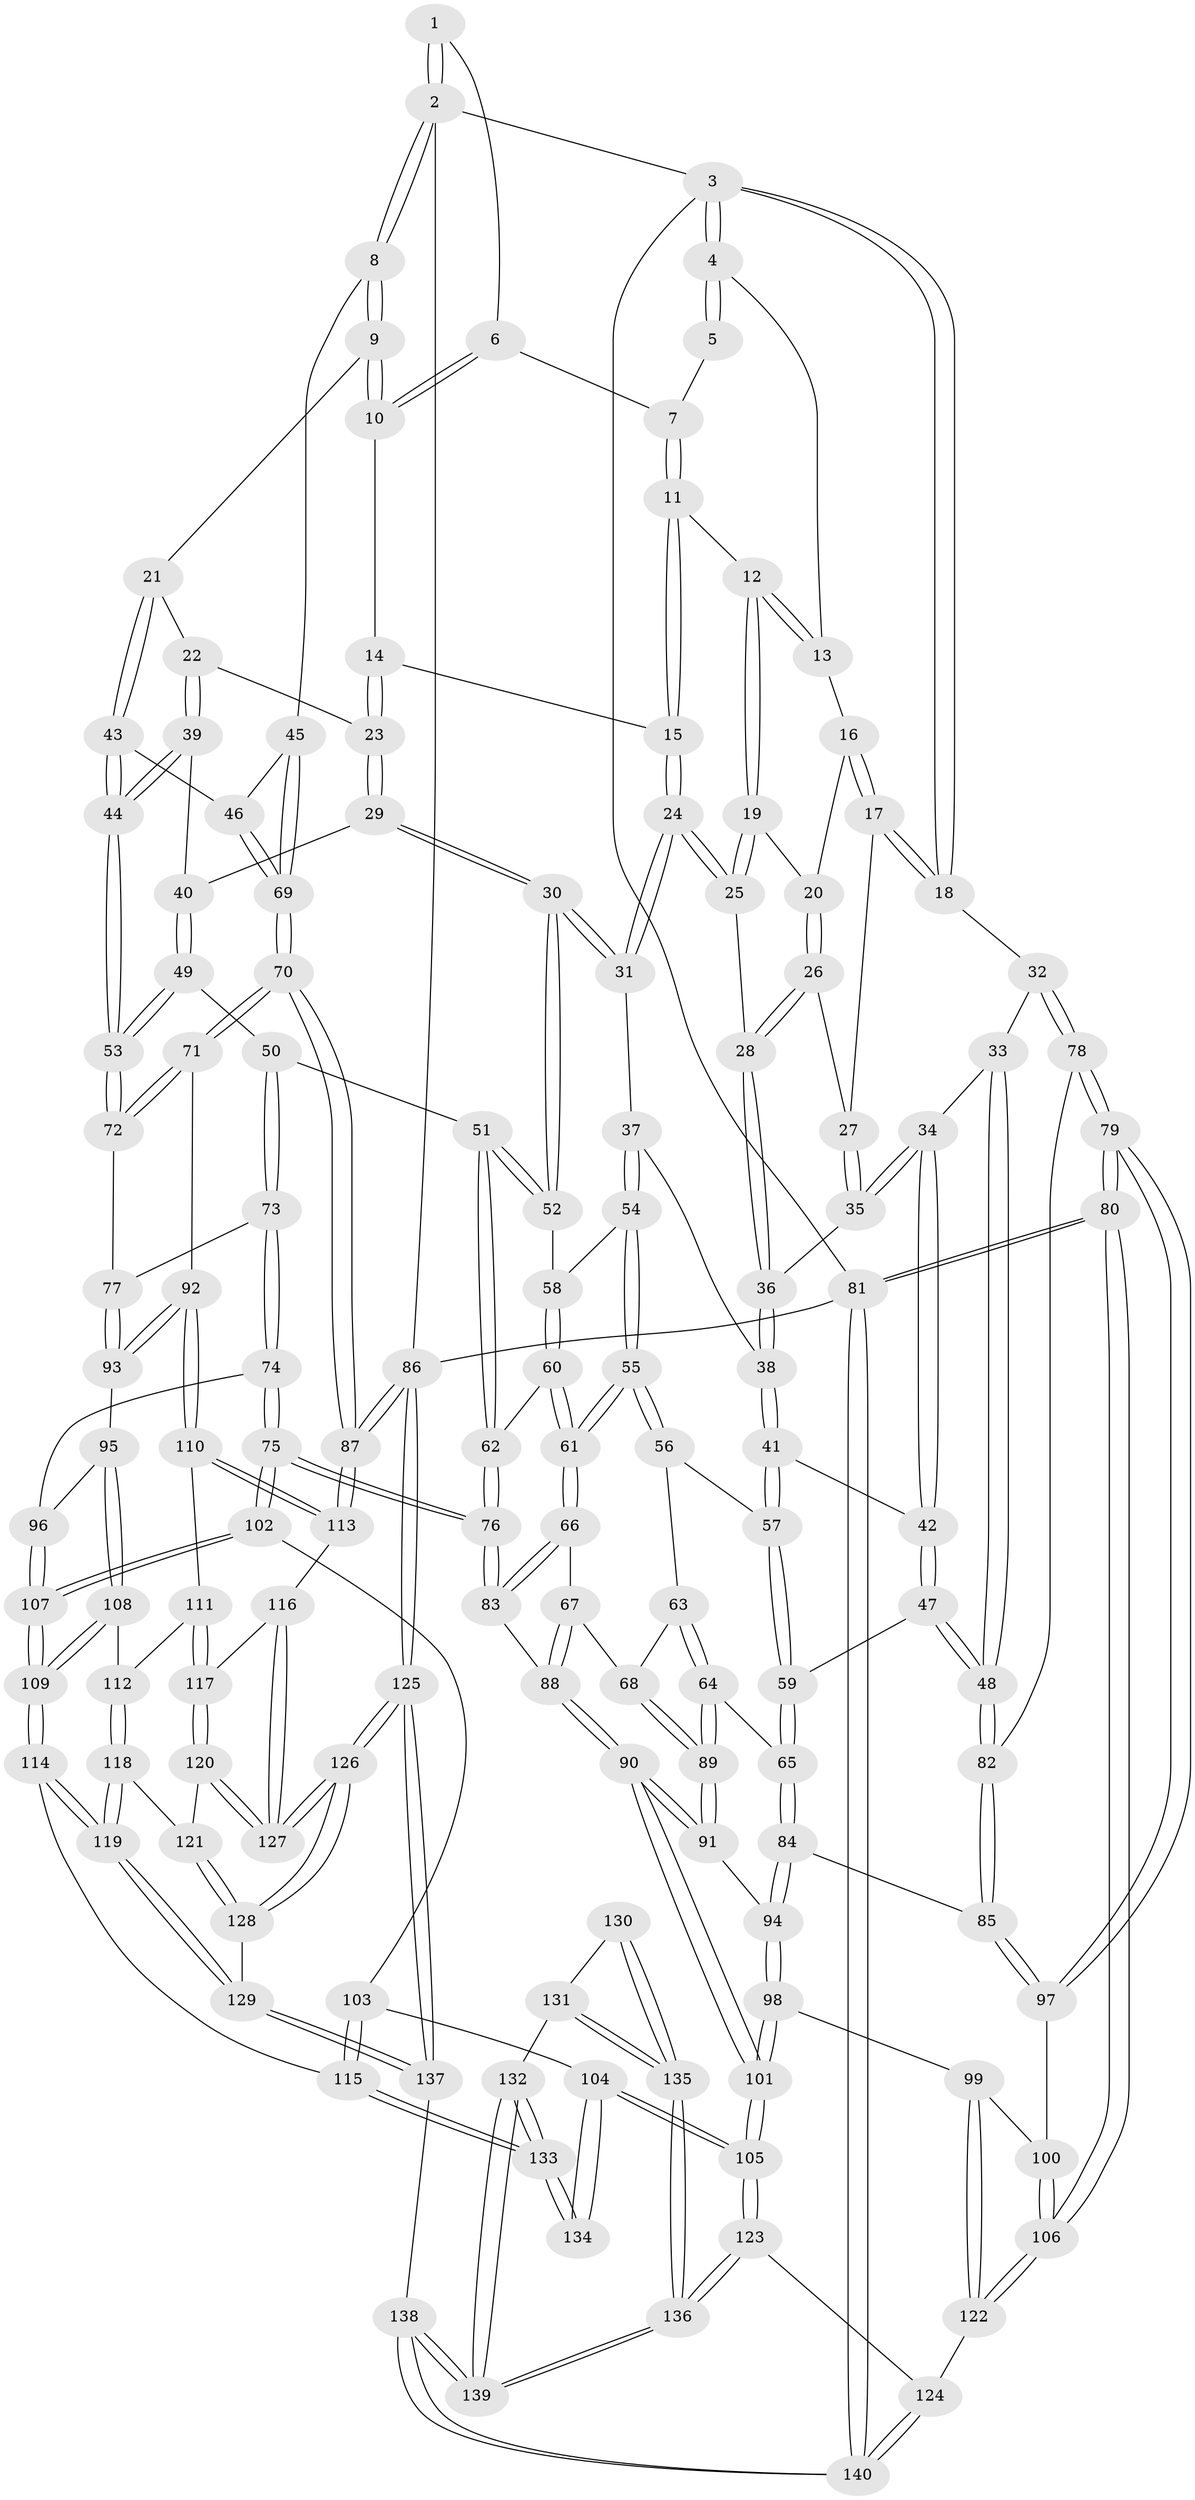 // Generated by graph-tools (version 1.1) at 2025/11/02/27/25 16:11:58]
// undirected, 140 vertices, 347 edges
graph export_dot {
graph [start="1"]
  node [color=gray90,style=filled];
  1 [pos="+0.7007094146967945+0"];
  2 [pos="+1+0"];
  3 [pos="+0+0"];
  4 [pos="+0.2947287912976756+0"];
  5 [pos="+0.5037677203283115+0"];
  6 [pos="+0.6777998003139591+0"];
  7 [pos="+0.5636486597849556+0.056208642788176756"];
  8 [pos="+1+0"];
  9 [pos="+0.8920253241115766+0.14179128802723318"];
  10 [pos="+0.693391247450347+0.10887470315139433"];
  11 [pos="+0.5512395280496113+0.11661591520649801"];
  12 [pos="+0.4962130518371529+0.10200088215723284"];
  13 [pos="+0.2976453586189952+0"];
  14 [pos="+0.6863759525016577+0.11352594945309104"];
  15 [pos="+0.5589255917007316+0.12392352868599422"];
  16 [pos="+0.2922278944167838+0"];
  17 [pos="+0.2368007003945663+0.08633247605703606"];
  18 [pos="+0+0.008976068449062314"];
  19 [pos="+0.4377731761891691+0.1801814087035382"];
  20 [pos="+0.42206296791169573+0.1809318061470801"];
  21 [pos="+0.8298442117248411+0.25549268308304124"];
  22 [pos="+0.8009502281869358+0.2599856249555853"];
  23 [pos="+0.6726857516282115+0.24272988622608685"];
  24 [pos="+0.5459726146179796+0.2833050469776201"];
  25 [pos="+0.4901732530204069+0.25989585906879636"];
  26 [pos="+0.41216573772548915+0.18717650707463082"];
  27 [pos="+0.23151345787667774+0.11625937956228498"];
  28 [pos="+0.3656549585565037+0.26410941016028694"];
  29 [pos="+0.6128503033532279+0.29743321901767206"];
  30 [pos="+0.5585903924312876+0.2980228734411716"];
  31 [pos="+0.5475707728827052+0.2862688852211548"];
  32 [pos="+0+0.16522491645220047"];
  33 [pos="+0.1665236266622411+0.22409931970379568"];
  34 [pos="+0.1904314182896882+0.2118083908455974"];
  35 [pos="+0.21097165395642262+0.1901755846816559"];
  36 [pos="+0.3570480512406724+0.2679727065057021"];
  37 [pos="+0.39529599716837743+0.3525363688384301"];
  38 [pos="+0.3697401395825819+0.3350858096557064"];
  39 [pos="+0.703097772623964+0.33185894559949464"];
  40 [pos="+0.654593713502329+0.33034419812679433"];
  41 [pos="+0.2949145807768523+0.39539375809568533"];
  42 [pos="+0.26933710498195734+0.38080566577080593"];
  43 [pos="+0.8431187021205526+0.40426683000162605"];
  44 [pos="+0.8276708815761638+0.4359662255517244"];
  45 [pos="+1+0.17011564657147552"];
  46 [pos="+0.9043034401327017+0.3877066271828867"];
  47 [pos="+0.13765249795528903+0.45246163823676055"];
  48 [pos="+0.09205180047156242+0.4399527800361963"];
  49 [pos="+0.6833663719402284+0.42607424297896124"];
  50 [pos="+0.6215960084771815+0.46647575539139624"];
  51 [pos="+0.5621863730018634+0.4180516453696878"];
  52 [pos="+0.5471376878304092+0.35332136501804645"];
  53 [pos="+0.8226075174042711+0.455476424835021"];
  54 [pos="+0.4188990702754036+0.4059997316872863"];
  55 [pos="+0.35161072168258095+0.4627539467480435"];
  56 [pos="+0.30930134863745096+0.43686736414967914"];
  57 [pos="+0.3063218678646736+0.43327255912764934"];
  58 [pos="+0.4397631879362703+0.41396074655326376"];
  59 [pos="+0.19112417150689867+0.4908023813486715"];
  60 [pos="+0.4671939953923764+0.47962344359110337"];
  61 [pos="+0.36602109008566514+0.5051151215293186"];
  62 [pos="+0.49040280743945863+0.4958980603234569"];
  63 [pos="+0.29462061792108984+0.4672555554306975"];
  64 [pos="+0.2438145460226187+0.5606090551995087"];
  65 [pos="+0.2346506801687949+0.5547590718378682"];
  66 [pos="+0.3632787550363643+0.5233341692498708"];
  67 [pos="+0.34951470173123+0.5386510969873758"];
  68 [pos="+0.30799878375872525+0.5519268329589565"];
  69 [pos="+1+0.5578625869915234"];
  70 [pos="+1+0.570041499258233"];
  71 [pos="+1+0.5541900718008272"];
  72 [pos="+0.8265263438484893+0.47739155674917294"];
  73 [pos="+0.623703351794666+0.5580945281799913"];
  74 [pos="+0.5871219586066567+0.6139978868700113"];
  75 [pos="+0.5428173140310194+0.6280465885980352"];
  76 [pos="+0.5184443556547876+0.6113084949663423"];
  77 [pos="+0.8053234723277052+0.513729833045102"];
  78 [pos="+0+0.401064269001462"];
  79 [pos="+0+0.7464476156540202"];
  80 [pos="+0+1"];
  81 [pos="+0+1"];
  82 [pos="+0.07077867596355172+0.4501005061971766"];
  83 [pos="+0.5128246596266451+0.6109413886647782"];
  84 [pos="+0.11099326612252439+0.6095037193050333"];
  85 [pos="+0.0826851284068771+0.6105737677952151"];
  86 [pos="+1+1"];
  87 [pos="+1+0.6876730676567822"];
  88 [pos="+0.37587170985823914+0.6431656033657446"];
  89 [pos="+0.25383156092260295+0.57117924196808"];
  90 [pos="+0.3520493578326757+0.6650229769339461"];
  91 [pos="+0.25878370612313284+0.6228190769650198"];
  92 [pos="+0.8550025065203992+0.6866046319653523"];
  93 [pos="+0.8016933257700882+0.5786831473982814"];
  94 [pos="+0.22897943041185412+0.6610792597415558"];
  95 [pos="+0.6872930661571344+0.6693720716110693"];
  96 [pos="+0.6790775231153484+0.666165373849946"];
  97 [pos="+0.07964735563398104+0.6158031329544384"];
  98 [pos="+0.21252531179079726+0.7206652825158709"];
  99 [pos="+0.17683075306732068+0.7432085347805585"];
  100 [pos="+0.10827485247030508+0.6831248469743892"];
  101 [pos="+0.356314049554636+0.7833960046040763"];
  102 [pos="+0.5368617082738466+0.6574419322660542"];
  103 [pos="+0.5189807145418691+0.692932478471443"];
  104 [pos="+0.4575855706257954+0.7824559718911437"];
  105 [pos="+0.3712435311169947+0.8083123574320614"];
  106 [pos="+0+1"];
  107 [pos="+0.6257515654781222+0.7781300462845858"];
  108 [pos="+0.7297657138548411+0.7271754569143343"];
  109 [pos="+0.6362780923394145+0.8052515712798746"];
  110 [pos="+0.8545524075167102+0.7182133006382772"];
  111 [pos="+0.8539607257076655+0.7187750774141496"];
  112 [pos="+0.7631578493613157+0.7438978755347742"];
  113 [pos="+0.986742047731649+0.7503004730687829"];
  114 [pos="+0.6312250246672635+0.829090793005971"];
  115 [pos="+0.601924041921686+0.8348965224757544"];
  116 [pos="+0.9675274740099842+0.7882165182360423"];
  117 [pos="+0.8600318869833588+0.8316733240770277"];
  118 [pos="+0.7557793526683301+0.799403798813194"];
  119 [pos="+0.7029965448636138+0.8943566269747919"];
  120 [pos="+0.8600288144843159+0.8317556103113359"];
  121 [pos="+0.8162693092473053+0.8417845519203148"];
  122 [pos="+0.13052669485497603+0.8709408824469896"];
  123 [pos="+0.352968719439247+0.8562240000902902"];
  124 [pos="+0.2884415147774485+0.8852139537758009"];
  125 [pos="+1+1"];
  126 [pos="+0.91939716130845+0.9582992975325375"];
  127 [pos="+0.9138181328164513+0.9180855213882584"];
  128 [pos="+0.7752359965443456+0.9034940720820276"];
  129 [pos="+0.7062718265231512+0.9052698347318879"];
  130 [pos="+0.48395053742937894+0.8277414608199052"];
  131 [pos="+0.5041190300732856+0.8696326930551875"];
  132 [pos="+0.5609255375152638+0.8924710439850526"];
  133 [pos="+0.5827928516362878+0.8430809516481601"];
  134 [pos="+0.4726553903321847+0.795621303620539"];
  135 [pos="+0.47356421848216035+1"];
  136 [pos="+0.47034220855498643+1"];
  137 [pos="+0.6075002979769806+1"];
  138 [pos="+0.5393789255071996+1"];
  139 [pos="+0.526281010801771+1"];
  140 [pos="+0.2431979809497698+1"];
  1 -- 2;
  1 -- 2;
  1 -- 6;
  2 -- 3;
  2 -- 8;
  2 -- 8;
  2 -- 86;
  3 -- 4;
  3 -- 4;
  3 -- 18;
  3 -- 18;
  3 -- 81;
  4 -- 5;
  4 -- 5;
  4 -- 13;
  5 -- 7;
  6 -- 7;
  6 -- 10;
  6 -- 10;
  7 -- 11;
  7 -- 11;
  8 -- 9;
  8 -- 9;
  8 -- 45;
  9 -- 10;
  9 -- 10;
  9 -- 21;
  10 -- 14;
  11 -- 12;
  11 -- 15;
  11 -- 15;
  12 -- 13;
  12 -- 13;
  12 -- 19;
  12 -- 19;
  13 -- 16;
  14 -- 15;
  14 -- 23;
  14 -- 23;
  15 -- 24;
  15 -- 24;
  16 -- 17;
  16 -- 17;
  16 -- 20;
  17 -- 18;
  17 -- 18;
  17 -- 27;
  18 -- 32;
  19 -- 20;
  19 -- 25;
  19 -- 25;
  20 -- 26;
  20 -- 26;
  21 -- 22;
  21 -- 43;
  21 -- 43;
  22 -- 23;
  22 -- 39;
  22 -- 39;
  23 -- 29;
  23 -- 29;
  24 -- 25;
  24 -- 25;
  24 -- 31;
  24 -- 31;
  25 -- 28;
  26 -- 27;
  26 -- 28;
  26 -- 28;
  27 -- 35;
  27 -- 35;
  28 -- 36;
  28 -- 36;
  29 -- 30;
  29 -- 30;
  29 -- 40;
  30 -- 31;
  30 -- 31;
  30 -- 52;
  30 -- 52;
  31 -- 37;
  32 -- 33;
  32 -- 78;
  32 -- 78;
  33 -- 34;
  33 -- 48;
  33 -- 48;
  34 -- 35;
  34 -- 35;
  34 -- 42;
  34 -- 42;
  35 -- 36;
  36 -- 38;
  36 -- 38;
  37 -- 38;
  37 -- 54;
  37 -- 54;
  38 -- 41;
  38 -- 41;
  39 -- 40;
  39 -- 44;
  39 -- 44;
  40 -- 49;
  40 -- 49;
  41 -- 42;
  41 -- 57;
  41 -- 57;
  42 -- 47;
  42 -- 47;
  43 -- 44;
  43 -- 44;
  43 -- 46;
  44 -- 53;
  44 -- 53;
  45 -- 46;
  45 -- 69;
  45 -- 69;
  46 -- 69;
  46 -- 69;
  47 -- 48;
  47 -- 48;
  47 -- 59;
  48 -- 82;
  48 -- 82;
  49 -- 50;
  49 -- 53;
  49 -- 53;
  50 -- 51;
  50 -- 73;
  50 -- 73;
  51 -- 52;
  51 -- 52;
  51 -- 62;
  51 -- 62;
  52 -- 58;
  53 -- 72;
  53 -- 72;
  54 -- 55;
  54 -- 55;
  54 -- 58;
  55 -- 56;
  55 -- 56;
  55 -- 61;
  55 -- 61;
  56 -- 57;
  56 -- 63;
  57 -- 59;
  57 -- 59;
  58 -- 60;
  58 -- 60;
  59 -- 65;
  59 -- 65;
  60 -- 61;
  60 -- 61;
  60 -- 62;
  61 -- 66;
  61 -- 66;
  62 -- 76;
  62 -- 76;
  63 -- 64;
  63 -- 64;
  63 -- 68;
  64 -- 65;
  64 -- 89;
  64 -- 89;
  65 -- 84;
  65 -- 84;
  66 -- 67;
  66 -- 83;
  66 -- 83;
  67 -- 68;
  67 -- 88;
  67 -- 88;
  68 -- 89;
  68 -- 89;
  69 -- 70;
  69 -- 70;
  70 -- 71;
  70 -- 71;
  70 -- 87;
  70 -- 87;
  71 -- 72;
  71 -- 72;
  71 -- 92;
  72 -- 77;
  73 -- 74;
  73 -- 74;
  73 -- 77;
  74 -- 75;
  74 -- 75;
  74 -- 96;
  75 -- 76;
  75 -- 76;
  75 -- 102;
  75 -- 102;
  76 -- 83;
  76 -- 83;
  77 -- 93;
  77 -- 93;
  78 -- 79;
  78 -- 79;
  78 -- 82;
  79 -- 80;
  79 -- 80;
  79 -- 97;
  79 -- 97;
  80 -- 81;
  80 -- 81;
  80 -- 106;
  80 -- 106;
  81 -- 140;
  81 -- 140;
  81 -- 86;
  82 -- 85;
  82 -- 85;
  83 -- 88;
  84 -- 85;
  84 -- 94;
  84 -- 94;
  85 -- 97;
  85 -- 97;
  86 -- 87;
  86 -- 87;
  86 -- 125;
  86 -- 125;
  87 -- 113;
  87 -- 113;
  88 -- 90;
  88 -- 90;
  89 -- 91;
  89 -- 91;
  90 -- 91;
  90 -- 91;
  90 -- 101;
  90 -- 101;
  91 -- 94;
  92 -- 93;
  92 -- 93;
  92 -- 110;
  92 -- 110;
  93 -- 95;
  94 -- 98;
  94 -- 98;
  95 -- 96;
  95 -- 108;
  95 -- 108;
  96 -- 107;
  96 -- 107;
  97 -- 100;
  98 -- 99;
  98 -- 101;
  98 -- 101;
  99 -- 100;
  99 -- 122;
  99 -- 122;
  100 -- 106;
  100 -- 106;
  101 -- 105;
  101 -- 105;
  102 -- 103;
  102 -- 107;
  102 -- 107;
  103 -- 104;
  103 -- 115;
  103 -- 115;
  104 -- 105;
  104 -- 105;
  104 -- 134;
  104 -- 134;
  105 -- 123;
  105 -- 123;
  106 -- 122;
  106 -- 122;
  107 -- 109;
  107 -- 109;
  108 -- 109;
  108 -- 109;
  108 -- 112;
  109 -- 114;
  109 -- 114;
  110 -- 111;
  110 -- 113;
  110 -- 113;
  111 -- 112;
  111 -- 117;
  111 -- 117;
  112 -- 118;
  112 -- 118;
  113 -- 116;
  114 -- 115;
  114 -- 119;
  114 -- 119;
  115 -- 133;
  115 -- 133;
  116 -- 117;
  116 -- 127;
  116 -- 127;
  117 -- 120;
  117 -- 120;
  118 -- 119;
  118 -- 119;
  118 -- 121;
  119 -- 129;
  119 -- 129;
  120 -- 121;
  120 -- 127;
  120 -- 127;
  121 -- 128;
  121 -- 128;
  122 -- 124;
  123 -- 124;
  123 -- 136;
  123 -- 136;
  124 -- 140;
  124 -- 140;
  125 -- 126;
  125 -- 126;
  125 -- 137;
  125 -- 137;
  126 -- 127;
  126 -- 127;
  126 -- 128;
  126 -- 128;
  128 -- 129;
  129 -- 137;
  129 -- 137;
  130 -- 131;
  130 -- 135;
  130 -- 135;
  131 -- 132;
  131 -- 135;
  131 -- 135;
  132 -- 133;
  132 -- 133;
  132 -- 139;
  132 -- 139;
  133 -- 134;
  133 -- 134;
  135 -- 136;
  135 -- 136;
  136 -- 139;
  136 -- 139;
  137 -- 138;
  138 -- 139;
  138 -- 139;
  138 -- 140;
  138 -- 140;
}

